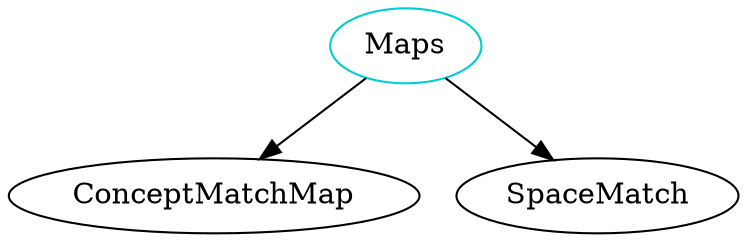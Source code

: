 digraph maps{
Maps	[shape=oval, color=cyan3, label="Maps"];
Maps -> ConceptMatchMap;
Maps -> SpaceMatch;
}
